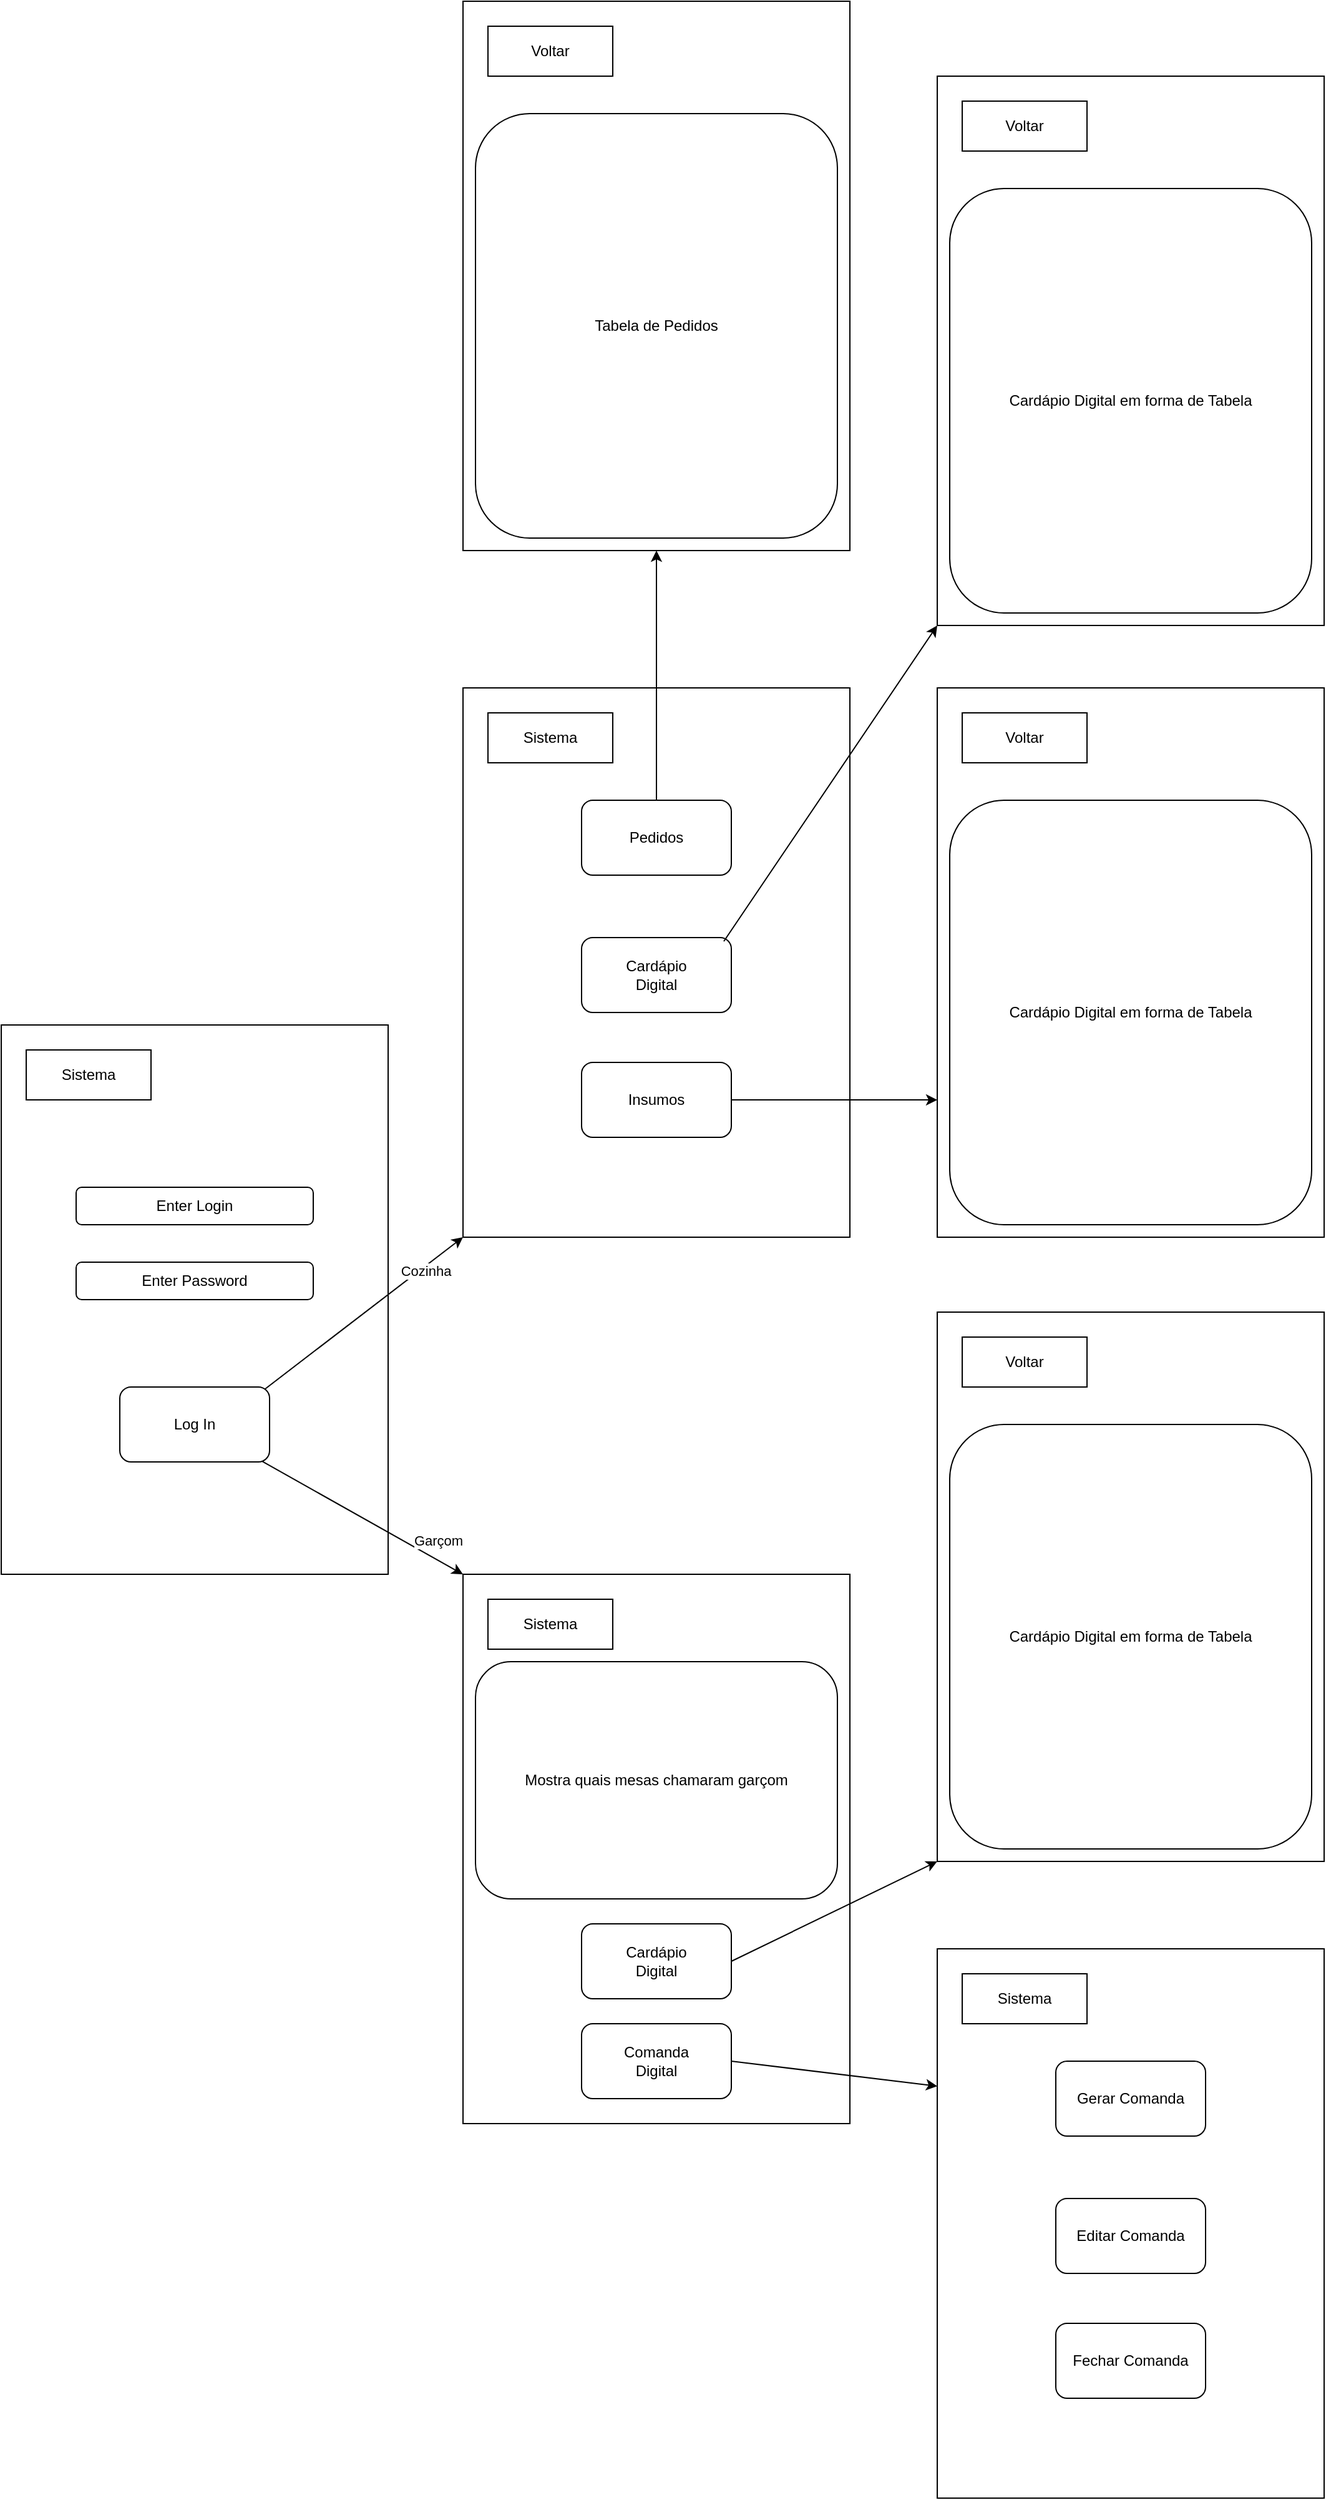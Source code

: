 <mxfile version="24.7.17">
  <diagram name="Página-1" id="ju-fWy-TDiaqjYJnF9zM">
    <mxGraphModel dx="1393" dy="1965" grid="1" gridSize="10" guides="1" tooltips="1" connect="1" arrows="1" fold="1" page="1" pageScale="1" pageWidth="827" pageHeight="1169" math="0" shadow="0">
      <root>
        <mxCell id="0" />
        <mxCell id="1" parent="0" />
        <mxCell id="10PC7jCUOaluc0g91AKz-1" value="" style="rounded=0;whiteSpace=wrap;html=1;" vertex="1" parent="1">
          <mxGeometry x="50" y="70" width="310" height="440" as="geometry" />
        </mxCell>
        <mxCell id="10PC7jCUOaluc0g91AKz-2" value="Sistema" style="rounded=0;whiteSpace=wrap;html=1;" vertex="1" parent="1">
          <mxGeometry x="70" y="90" width="100" height="40" as="geometry" />
        </mxCell>
        <mxCell id="10PC7jCUOaluc0g91AKz-4" value="Enter Login" style="rounded=1;whiteSpace=wrap;html=1;" vertex="1" parent="1">
          <mxGeometry x="110" y="200" width="190" height="30" as="geometry" />
        </mxCell>
        <mxCell id="10PC7jCUOaluc0g91AKz-5" value="Enter Password" style="rounded=1;whiteSpace=wrap;html=1;" vertex="1" parent="1">
          <mxGeometry x="110" y="260" width="190" height="30" as="geometry" />
        </mxCell>
        <mxCell id="10PC7jCUOaluc0g91AKz-12" style="rounded=0;orthogonalLoop=1;jettySize=auto;html=1;exitX=0.942;exitY=0.983;exitDx=0;exitDy=0;entryX=0;entryY=0;entryDx=0;entryDy=0;exitPerimeter=0;" edge="1" parent="1" source="10PC7jCUOaluc0g91AKz-6" target="10PC7jCUOaluc0g91AKz-7">
          <mxGeometry relative="1" as="geometry" />
        </mxCell>
        <mxCell id="10PC7jCUOaluc0g91AKz-24" value="Garçom" style="edgeLabel;html=1;align=center;verticalAlign=middle;resizable=0;points=[];" vertex="1" connectable="0" parent="10PC7jCUOaluc0g91AKz-12">
          <mxGeometry x="0.388" y="-1" relative="1" as="geometry">
            <mxPoint x="30" as="offset" />
          </mxGeometry>
        </mxCell>
        <mxCell id="10PC7jCUOaluc0g91AKz-18" style="rounded=0;orthogonalLoop=1;jettySize=auto;html=1;exitX=0.933;exitY=0.083;exitDx=0;exitDy=0;entryX=0;entryY=1;entryDx=0;entryDy=0;exitPerimeter=0;" edge="1" parent="1" source="10PC7jCUOaluc0g91AKz-6" target="10PC7jCUOaluc0g91AKz-13">
          <mxGeometry relative="1" as="geometry" />
        </mxCell>
        <mxCell id="10PC7jCUOaluc0g91AKz-25" value="Cozinha" style="edgeLabel;html=1;align=center;verticalAlign=middle;resizable=0;points=[];" vertex="1" connectable="0" parent="10PC7jCUOaluc0g91AKz-18">
          <mxGeometry x="0.531" y="3" relative="1" as="geometry">
            <mxPoint x="10" as="offset" />
          </mxGeometry>
        </mxCell>
        <mxCell id="10PC7jCUOaluc0g91AKz-6" value="Log In" style="rounded=1;whiteSpace=wrap;html=1;" vertex="1" parent="1">
          <mxGeometry x="145" y="360" width="120" height="60" as="geometry" />
        </mxCell>
        <mxCell id="10PC7jCUOaluc0g91AKz-7" value="" style="rounded=0;whiteSpace=wrap;html=1;" vertex="1" parent="1">
          <mxGeometry x="420" y="510" width="310" height="440" as="geometry" />
        </mxCell>
        <mxCell id="10PC7jCUOaluc0g91AKz-8" value="Sistema" style="rounded=0;whiteSpace=wrap;html=1;" vertex="1" parent="1">
          <mxGeometry x="440" y="530" width="100" height="40" as="geometry" />
        </mxCell>
        <mxCell id="10PC7jCUOaluc0g91AKz-11" value="Mostra quais mesas chamaram garçom" style="rounded=1;whiteSpace=wrap;html=1;" vertex="1" parent="1">
          <mxGeometry x="430" y="580" width="290" height="190" as="geometry" />
        </mxCell>
        <mxCell id="10PC7jCUOaluc0g91AKz-13" value="" style="rounded=0;whiteSpace=wrap;html=1;" vertex="1" parent="1">
          <mxGeometry x="420" y="-200" width="310" height="440" as="geometry" />
        </mxCell>
        <mxCell id="10PC7jCUOaluc0g91AKz-14" value="Sistema" style="rounded=0;whiteSpace=wrap;html=1;" vertex="1" parent="1">
          <mxGeometry x="440" y="-180" width="100" height="40" as="geometry" />
        </mxCell>
        <mxCell id="10PC7jCUOaluc0g91AKz-17" value="Cardápio&lt;div&gt;Digital&lt;/div&gt;" style="rounded=1;whiteSpace=wrap;html=1;" vertex="1" parent="1">
          <mxGeometry x="515" width="120" height="60" as="geometry" />
        </mxCell>
        <mxCell id="10PC7jCUOaluc0g91AKz-19" value="Cardápio&lt;div&gt;Digital&lt;/div&gt;" style="rounded=1;whiteSpace=wrap;html=1;" vertex="1" parent="1">
          <mxGeometry x="515" y="790" width="120" height="60" as="geometry" />
        </mxCell>
        <mxCell id="10PC7jCUOaluc0g91AKz-49" style="rounded=0;orthogonalLoop=1;jettySize=auto;html=1;exitX=1;exitY=0.5;exitDx=0;exitDy=0;entryX=0;entryY=0.25;entryDx=0;entryDy=0;" edge="1" parent="1" source="10PC7jCUOaluc0g91AKz-20" target="10PC7jCUOaluc0g91AKz-44">
          <mxGeometry relative="1" as="geometry" />
        </mxCell>
        <mxCell id="10PC7jCUOaluc0g91AKz-20" value="Comanda&lt;br&gt;Digital" style="rounded=1;whiteSpace=wrap;html=1;" vertex="1" parent="1">
          <mxGeometry x="515" y="870" width="120" height="60" as="geometry" />
        </mxCell>
        <mxCell id="10PC7jCUOaluc0g91AKz-39" style="edgeStyle=orthogonalEdgeStyle;rounded=0;orthogonalLoop=1;jettySize=auto;html=1;exitX=1;exitY=0.5;exitDx=0;exitDy=0;entryX=0;entryY=0.75;entryDx=0;entryDy=0;" edge="1" parent="1" source="10PC7jCUOaluc0g91AKz-21" target="10PC7jCUOaluc0g91AKz-36">
          <mxGeometry relative="1" as="geometry" />
        </mxCell>
        <mxCell id="10PC7jCUOaluc0g91AKz-21" value="Insumos" style="rounded=1;whiteSpace=wrap;html=1;" vertex="1" parent="1">
          <mxGeometry x="515" y="100" width="120" height="60" as="geometry" />
        </mxCell>
        <mxCell id="10PC7jCUOaluc0g91AKz-34" style="edgeStyle=orthogonalEdgeStyle;rounded=0;orthogonalLoop=1;jettySize=auto;html=1;exitX=0.5;exitY=0;exitDx=0;exitDy=0;entryX=0.5;entryY=1;entryDx=0;entryDy=0;" edge="1" parent="1" source="10PC7jCUOaluc0g91AKz-22" target="10PC7jCUOaluc0g91AKz-26">
          <mxGeometry relative="1" as="geometry" />
        </mxCell>
        <mxCell id="10PC7jCUOaluc0g91AKz-35" style="rounded=0;orthogonalLoop=1;jettySize=auto;html=1;entryX=0;entryY=1;entryDx=0;entryDy=0;exitX=0.95;exitY=0.05;exitDx=0;exitDy=0;exitPerimeter=0;" edge="1" parent="1" source="10PC7jCUOaluc0g91AKz-17" target="10PC7jCUOaluc0g91AKz-31">
          <mxGeometry relative="1" as="geometry">
            <mxPoint x="880" y="-120" as="sourcePoint" />
          </mxGeometry>
        </mxCell>
        <mxCell id="10PC7jCUOaluc0g91AKz-22" value="Pedidos" style="rounded=1;whiteSpace=wrap;html=1;" vertex="1" parent="1">
          <mxGeometry x="515" y="-110" width="120" height="60" as="geometry" />
        </mxCell>
        <mxCell id="10PC7jCUOaluc0g91AKz-26" value="" style="rounded=0;whiteSpace=wrap;html=1;" vertex="1" parent="1">
          <mxGeometry x="420" y="-750" width="310" height="440" as="geometry" />
        </mxCell>
        <mxCell id="10PC7jCUOaluc0g91AKz-27" value="Voltar" style="rounded=0;whiteSpace=wrap;html=1;" vertex="1" parent="1">
          <mxGeometry x="440" y="-730" width="100" height="40" as="geometry" />
        </mxCell>
        <mxCell id="10PC7jCUOaluc0g91AKz-30" value="Tabela de Pedidos" style="rounded=1;whiteSpace=wrap;html=1;" vertex="1" parent="1">
          <mxGeometry x="430" y="-660" width="290" height="340" as="geometry" />
        </mxCell>
        <mxCell id="10PC7jCUOaluc0g91AKz-31" value="" style="rounded=0;whiteSpace=wrap;html=1;" vertex="1" parent="1">
          <mxGeometry x="800" y="-690" width="310" height="440" as="geometry" />
        </mxCell>
        <mxCell id="10PC7jCUOaluc0g91AKz-32" value="Voltar" style="rounded=0;whiteSpace=wrap;html=1;" vertex="1" parent="1">
          <mxGeometry x="820" y="-670" width="100" height="40" as="geometry" />
        </mxCell>
        <mxCell id="10PC7jCUOaluc0g91AKz-33" value="Cardápio Digital em forma de Tabela" style="rounded=1;whiteSpace=wrap;html=1;" vertex="1" parent="1">
          <mxGeometry x="810" y="-600" width="290" height="340" as="geometry" />
        </mxCell>
        <mxCell id="10PC7jCUOaluc0g91AKz-36" value="" style="rounded=0;whiteSpace=wrap;html=1;" vertex="1" parent="1">
          <mxGeometry x="800" y="-200" width="310" height="440" as="geometry" />
        </mxCell>
        <mxCell id="10PC7jCUOaluc0g91AKz-37" value="Voltar" style="rounded=0;whiteSpace=wrap;html=1;" vertex="1" parent="1">
          <mxGeometry x="820" y="-180" width="100" height="40" as="geometry" />
        </mxCell>
        <mxCell id="10PC7jCUOaluc0g91AKz-38" value="Cardápio Digital em forma de Tabela" style="rounded=1;whiteSpace=wrap;html=1;" vertex="1" parent="1">
          <mxGeometry x="810" y="-110" width="290" height="340" as="geometry" />
        </mxCell>
        <mxCell id="10PC7jCUOaluc0g91AKz-40" value="" style="rounded=0;whiteSpace=wrap;html=1;" vertex="1" parent="1">
          <mxGeometry x="800" y="300" width="310" height="440" as="geometry" />
        </mxCell>
        <mxCell id="10PC7jCUOaluc0g91AKz-41" value="Voltar" style="rounded=0;whiteSpace=wrap;html=1;" vertex="1" parent="1">
          <mxGeometry x="820" y="320" width="100" height="40" as="geometry" />
        </mxCell>
        <mxCell id="10PC7jCUOaluc0g91AKz-42" value="Cardápio Digital em forma de Tabela" style="rounded=1;whiteSpace=wrap;html=1;" vertex="1" parent="1">
          <mxGeometry x="810" y="390" width="290" height="340" as="geometry" />
        </mxCell>
        <mxCell id="10PC7jCUOaluc0g91AKz-43" style="rounded=0;orthogonalLoop=1;jettySize=auto;html=1;exitX=1;exitY=0.5;exitDx=0;exitDy=0;entryX=0;entryY=1;entryDx=0;entryDy=0;" edge="1" parent="1" source="10PC7jCUOaluc0g91AKz-19" target="10PC7jCUOaluc0g91AKz-40">
          <mxGeometry relative="1" as="geometry" />
        </mxCell>
        <mxCell id="10PC7jCUOaluc0g91AKz-44" value="" style="rounded=0;whiteSpace=wrap;html=1;" vertex="1" parent="1">
          <mxGeometry x="800" y="810" width="310" height="440" as="geometry" />
        </mxCell>
        <mxCell id="10PC7jCUOaluc0g91AKz-45" value="Sistema" style="rounded=0;whiteSpace=wrap;html=1;" vertex="1" parent="1">
          <mxGeometry x="820" y="830" width="100" height="40" as="geometry" />
        </mxCell>
        <mxCell id="10PC7jCUOaluc0g91AKz-46" value="Editar Comanda" style="rounded=1;whiteSpace=wrap;html=1;" vertex="1" parent="1">
          <mxGeometry x="895" y="1010" width="120" height="60" as="geometry" />
        </mxCell>
        <mxCell id="10PC7jCUOaluc0g91AKz-47" value="Fechar Comanda" style="rounded=1;whiteSpace=wrap;html=1;" vertex="1" parent="1">
          <mxGeometry x="895" y="1110" width="120" height="60" as="geometry" />
        </mxCell>
        <mxCell id="10PC7jCUOaluc0g91AKz-48" value="Gerar Comanda" style="rounded=1;whiteSpace=wrap;html=1;" vertex="1" parent="1">
          <mxGeometry x="895" y="900" width="120" height="60" as="geometry" />
        </mxCell>
      </root>
    </mxGraphModel>
  </diagram>
</mxfile>
